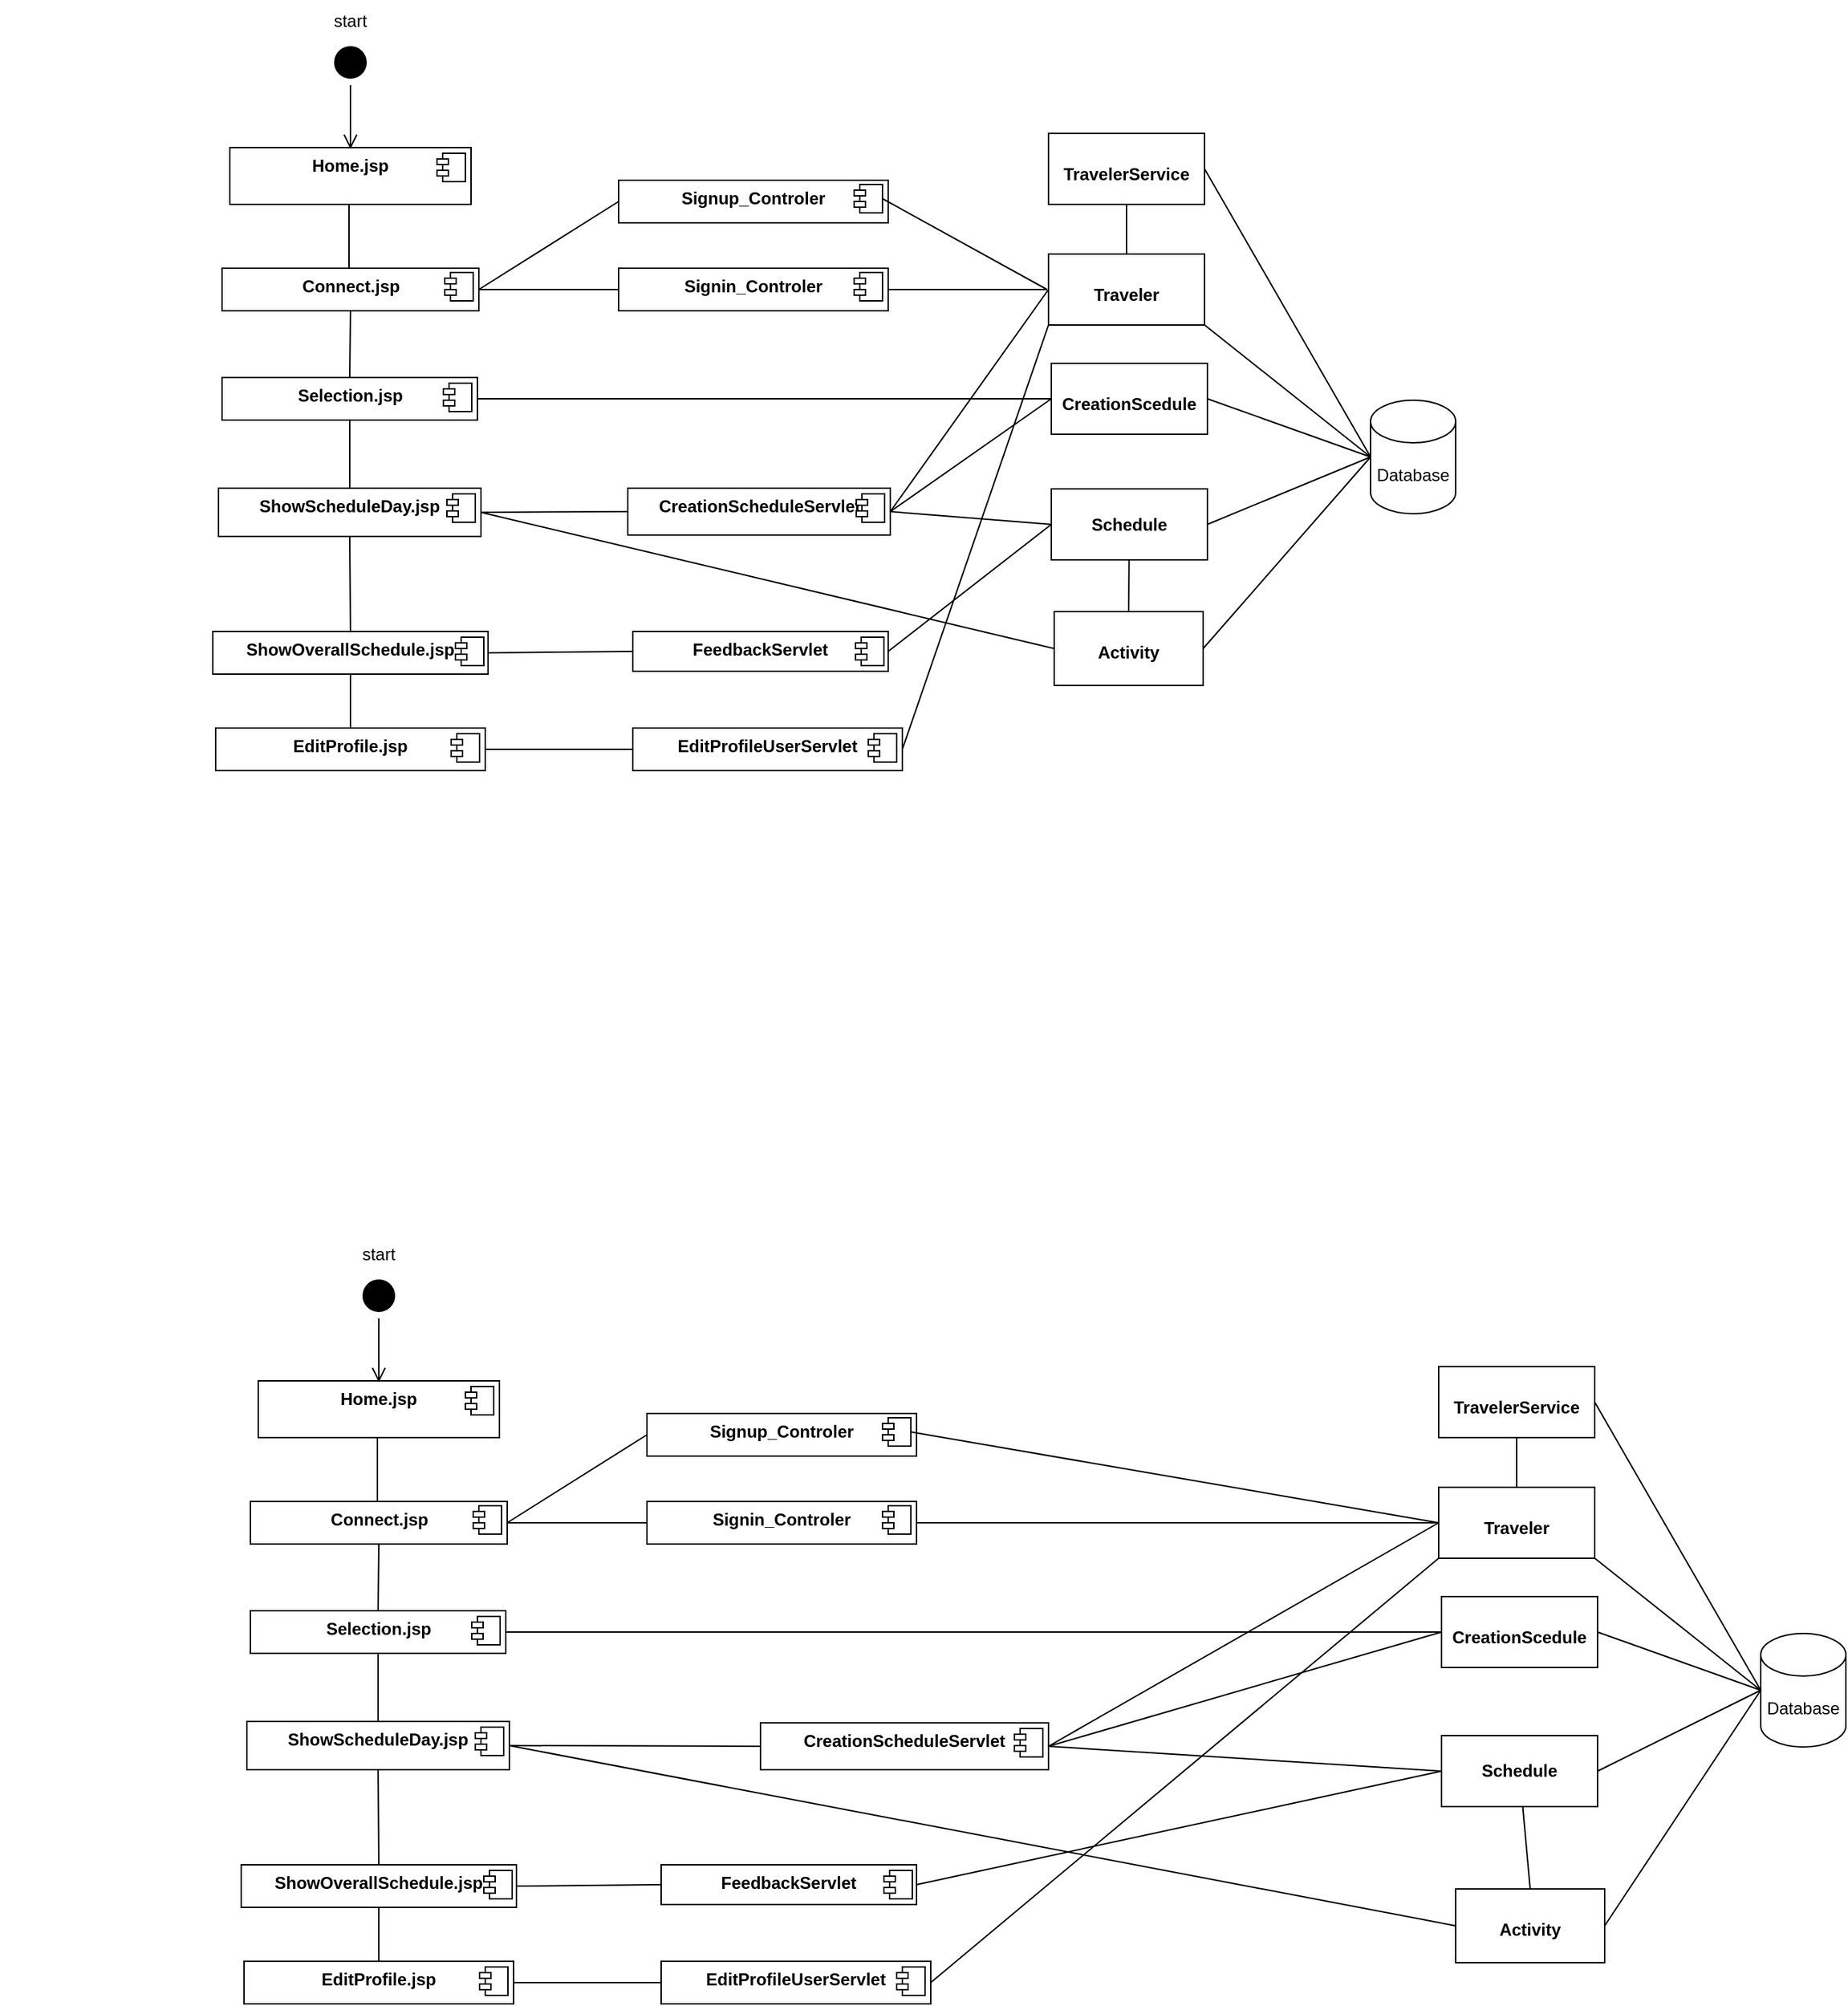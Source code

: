 <mxfile version="25.0.3">
  <diagram name="Page-1" id="5f0bae14-7c28-e335-631c-24af17079c00">
    <mxGraphModel dx="1603" dy="664" grid="1" gridSize="10" guides="1" tooltips="1" connect="1" arrows="1" fold="1" page="1" pageScale="1" pageWidth="1100" pageHeight="850" background="none" math="0" shadow="0">
      <root>
        <mxCell id="0" />
        <mxCell id="1" parent="0" />
        <mxCell id="rrHo5r-WzOikPcS9EhRm-3" value="&lt;p style=&quot;margin:0px;margin-top:6px;text-align:center;&quot;&gt;&lt;b&gt;Home.jsp&lt;/b&gt;&lt;/p&gt;" style="align=left;overflow=fill;html=1;dropTarget=0;whiteSpace=wrap;" parent="1" vertex="1">
          <mxGeometry x="436" y="141" width="170" height="40" as="geometry" />
        </mxCell>
        <mxCell id="rrHo5r-WzOikPcS9EhRm-4" value="" style="shape=component;jettyWidth=8;jettyHeight=4;" parent="rrHo5r-WzOikPcS9EhRm-3" vertex="1">
          <mxGeometry x="1" width="20" height="20" relative="1" as="geometry">
            <mxPoint x="-24" y="4" as="offset" />
          </mxGeometry>
        </mxCell>
        <mxCell id="rrHo5r-WzOikPcS9EhRm-7" value="&lt;p style=&quot;margin:0px;margin-top:6px;text-align:center;&quot;&gt;&lt;b&gt;CreationScheduleServlet&lt;/b&gt;&lt;/p&gt;" style="align=left;overflow=fill;html=1;dropTarget=0;whiteSpace=wrap;" parent="1" vertex="1">
          <mxGeometry x="716.5" y="381" width="185" height="33" as="geometry" />
        </mxCell>
        <mxCell id="rrHo5r-WzOikPcS9EhRm-8" value="" style="shape=component;jettyWidth=8;jettyHeight=4;" parent="rrHo5r-WzOikPcS9EhRm-7" vertex="1">
          <mxGeometry x="1" width="20" height="20" relative="1" as="geometry">
            <mxPoint x="-24" y="4" as="offset" />
          </mxGeometry>
        </mxCell>
        <mxCell id="rrHo5r-WzOikPcS9EhRm-12" value="&lt;p style=&quot;margin:0px;margin-top:6px;text-align:center;&quot;&gt;&lt;b style=&quot;background-color: initial;&quot;&gt;Selection.jsp&lt;/b&gt;&lt;/p&gt;" style="align=left;overflow=fill;html=1;dropTarget=0;whiteSpace=wrap;" parent="1" vertex="1">
          <mxGeometry x="430.5" y="303" width="180" height="30" as="geometry" />
        </mxCell>
        <mxCell id="rrHo5r-WzOikPcS9EhRm-13" value="" style="shape=component;jettyWidth=8;jettyHeight=4;" parent="rrHo5r-WzOikPcS9EhRm-12" vertex="1">
          <mxGeometry x="1" width="20" height="20" relative="1" as="geometry">
            <mxPoint x="-24" y="4" as="offset" />
          </mxGeometry>
        </mxCell>
        <mxCell id="rrHo5r-WzOikPcS9EhRm-16" value="&lt;p style=&quot;margin:0px;margin-top:6px;text-align:center;&quot;&gt;&lt;b&gt;ShowScheduleDay.jsp&lt;/b&gt;&lt;/p&gt;" style="align=left;overflow=fill;html=1;dropTarget=0;whiteSpace=wrap;" parent="1" vertex="1">
          <mxGeometry x="428" y="381" width="185" height="34" as="geometry" />
        </mxCell>
        <mxCell id="rrHo5r-WzOikPcS9EhRm-17" value="" style="shape=component;jettyWidth=8;jettyHeight=4;" parent="rrHo5r-WzOikPcS9EhRm-16" vertex="1">
          <mxGeometry x="1" width="20" height="20" relative="1" as="geometry">
            <mxPoint x="-24" y="4" as="offset" />
          </mxGeometry>
        </mxCell>
        <mxCell id="rrHo5r-WzOikPcS9EhRm-21" value="&lt;p style=&quot;margin:0px;margin-top:4px;text-align:center;&quot;&gt;&lt;br&gt;&lt;b&gt;Schedule&lt;/b&gt;&lt;/p&gt;" style="verticalAlign=top;align=left;overflow=fill;fontSize=12;fontFamily=Helvetica;html=1;whiteSpace=wrap;" parent="1" vertex="1">
          <mxGeometry x="1015" y="381.5" width="110" height="50" as="geometry" />
        </mxCell>
        <mxCell id="rrHo5r-WzOikPcS9EhRm-25" value="Database" style="shape=cylinder3;whiteSpace=wrap;html=1;boundedLbl=1;backgroundOutline=1;size=15;" parent="1" vertex="1">
          <mxGeometry x="1240" y="319" width="60" height="80" as="geometry" />
        </mxCell>
        <mxCell id="rrHo5r-WzOikPcS9EhRm-40" value="&lt;p style=&quot;margin:0px;margin-top:6px;text-align:center;&quot;&gt;&lt;b style=&quot;border-color: var(--border-color);&quot;&gt;Signin_Controler&lt;/b&gt;&lt;br&gt;&lt;/p&gt;" style="align=left;overflow=fill;html=1;dropTarget=0;whiteSpace=wrap;" parent="1" vertex="1">
          <mxGeometry x="710" y="226" width="190" height="30" as="geometry" />
        </mxCell>
        <mxCell id="rrHo5r-WzOikPcS9EhRm-41" value="" style="shape=component;jettyWidth=8;jettyHeight=4;" parent="rrHo5r-WzOikPcS9EhRm-40" vertex="1">
          <mxGeometry x="1" width="20" height="20" relative="1" as="geometry">
            <mxPoint x="-24" y="3" as="offset" />
          </mxGeometry>
        </mxCell>
        <mxCell id="rrHo5r-WzOikPcS9EhRm-54" value="" style="endArrow=none;html=1;rounded=0;entryX=0;entryY=0.5;entryDx=0;entryDy=0;exitX=1;exitY=0.5;exitDx=0;exitDy=0;" parent="1" source="rrHo5r-WzOikPcS9EhRm-51" target="rrHo5r-WzOikPcS9EhRm-21" edge="1">
          <mxGeometry width="50" height="50" relative="1" as="geometry">
            <mxPoint x="340" y="683" as="sourcePoint" />
            <mxPoint x="980" y="606" as="targetPoint" />
            <Array as="points" />
          </mxGeometry>
        </mxCell>
        <mxCell id="rrHo5r-WzOikPcS9EhRm-27" value="&lt;p style=&quot;margin: 4px 0px 0px;&quot;&gt;&lt;br&gt;&lt;/p&gt;&lt;p style=&quot;margin: 4px 0px 0px;&quot;&gt;&lt;b&gt;Traveler&lt;/b&gt;&lt;/p&gt;&lt;p style=&quot;margin: 4px 0px 0px;&quot;&gt;&lt;b&gt;&lt;br&gt;&lt;/b&gt;&lt;/p&gt;" style="verticalAlign=top;align=center;overflow=fill;fontSize=12;fontFamily=Helvetica;html=1;whiteSpace=wrap;" parent="1" vertex="1">
          <mxGeometry x="1013" y="216" width="110" height="50" as="geometry" />
        </mxCell>
        <mxCell id="rrHo5r-WzOikPcS9EhRm-67" value="&lt;p style=&quot;margin:0px;margin-top:6px;text-align:center;&quot;&gt;&lt;b&gt;Connect.jsp&lt;/b&gt;&lt;/p&gt;" style="align=left;overflow=fill;html=1;dropTarget=0;whiteSpace=wrap;" parent="1" vertex="1">
          <mxGeometry x="430.5" y="226" width="181" height="30" as="geometry" />
        </mxCell>
        <mxCell id="rrHo5r-WzOikPcS9EhRm-68" value="" style="shape=component;jettyWidth=8;jettyHeight=4;" parent="rrHo5r-WzOikPcS9EhRm-67" vertex="1">
          <mxGeometry x="1" width="20" height="20" relative="1" as="geometry">
            <mxPoint x="-24" y="3" as="offset" />
          </mxGeometry>
        </mxCell>
        <mxCell id="rrHo5r-WzOikPcS9EhRm-81" value="" style="ellipse;whiteSpace=wrap;html=1;align=center;aspect=fixed;fillColor=none;strokeColor=none;resizable=0;perimeter=centerPerimeter;rotatable=0;allowArrows=0;points=[];outlineConnect=1;" parent="1" vertex="1">
          <mxGeometry x="747" y="520" width="10" height="10" as="geometry" />
        </mxCell>
        <mxCell id="QPylJCogJ4yJsTdaJuYl-27" value="" style="ellipse;whiteSpace=wrap;html=1;align=center;aspect=fixed;fillColor=none;strokeColor=none;resizable=0;perimeter=centerPerimeter;rotatable=0;allowArrows=0;points=[];outlineConnect=1;" parent="1" vertex="1">
          <mxGeometry x="274" y="409" width="10" height="10" as="geometry" />
        </mxCell>
        <mxCell id="JJwhxfO3wkZIyO4d7TkD-3" value="" style="endArrow=none;html=1;rounded=0;entryX=1;entryY=1;entryDx=0;entryDy=0;exitX=0;exitY=0.5;exitDx=0;exitDy=0;exitPerimeter=0;" parent="1" source="rrHo5r-WzOikPcS9EhRm-25" target="rrHo5r-WzOikPcS9EhRm-27" edge="1">
          <mxGeometry width="50" height="50" relative="1" as="geometry">
            <mxPoint x="1240" y="450" as="sourcePoint" />
            <mxPoint x="850" y="442" as="targetPoint" />
          </mxGeometry>
        </mxCell>
        <mxCell id="JJwhxfO3wkZIyO4d7TkD-4" value="&lt;p style=&quot;margin:0px;margin-top:4px;text-align:center;&quot;&gt;&lt;b style=&quot;background-color: initial;&quot;&gt;&lt;br&gt;&lt;/b&gt;&lt;/p&gt;&lt;p style=&quot;margin:0px;margin-top:4px;text-align:center;&quot;&gt;&lt;b style=&quot;background-color: initial;&quot;&gt;Activity&lt;/b&gt;&lt;br&gt;&lt;/p&gt;" style="verticalAlign=top;align=left;overflow=fill;fontSize=12;fontFamily=Helvetica;html=1;whiteSpace=wrap;" parent="1" vertex="1">
          <mxGeometry x="1017" y="468" width="105" height="52" as="geometry" />
        </mxCell>
        <mxCell id="JJwhxfO3wkZIyO4d7TkD-5" value="" style="endArrow=none;html=1;rounded=0;entryX=1;entryY=0.5;entryDx=0;entryDy=0;exitX=0;exitY=0.5;exitDx=0;exitDy=0;exitPerimeter=0;" parent="1" source="rrHo5r-WzOikPcS9EhRm-25" target="JJwhxfO3wkZIyO4d7TkD-4" edge="1">
          <mxGeometry width="50" height="50" relative="1" as="geometry">
            <mxPoint x="1240" y="450" as="sourcePoint" />
            <mxPoint x="1170" y="622" as="targetPoint" />
          </mxGeometry>
        </mxCell>
        <mxCell id="rrHo5r-WzOikPcS9EhRm-33" value="&lt;p style=&quot;margin:0px;margin-top:6px;text-align:center;&quot;&gt;&lt;b&gt;ShowOverallSchedule.jsp&lt;/b&gt;&lt;/p&gt;" style="align=left;overflow=fill;html=1;dropTarget=0;whiteSpace=wrap;" parent="1" vertex="1">
          <mxGeometry x="424" y="482" width="194" height="30" as="geometry" />
        </mxCell>
        <mxCell id="rrHo5r-WzOikPcS9EhRm-34" value="" style="shape=component;jettyWidth=8;jettyHeight=4;" parent="rrHo5r-WzOikPcS9EhRm-33" vertex="1">
          <mxGeometry x="1" width="20" height="20" relative="1" as="geometry">
            <mxPoint x="-23" y="4" as="offset" />
          </mxGeometry>
        </mxCell>
        <mxCell id="JJwhxfO3wkZIyO4d7TkD-15" value="" style="endArrow=none;html=1;rounded=0;entryX=0.5;entryY=1;entryDx=0;entryDy=0;exitX=0.5;exitY=0;exitDx=0;exitDy=0;" parent="1" source="rrHo5r-WzOikPcS9EhRm-33" target="rrHo5r-WzOikPcS9EhRm-16" edge="1">
          <mxGeometry width="50" height="50" relative="1" as="geometry">
            <mxPoint x="522" y="470" as="sourcePoint" />
            <mxPoint x="530" y="482" as="targetPoint" />
          </mxGeometry>
        </mxCell>
        <mxCell id="JJwhxfO3wkZIyO4d7TkD-20" value="" style="ellipse;html=1;shape=startState;fillColor=#000000;strokeColor=#000000;" parent="1" vertex="1">
          <mxGeometry x="506" y="66" width="30" height="30" as="geometry" />
        </mxCell>
        <mxCell id="JJwhxfO3wkZIyO4d7TkD-21" value="" style="edgeStyle=orthogonalEdgeStyle;html=1;verticalAlign=bottom;endArrow=open;endSize=8;strokeColor=#000000;rounded=0;entryX=0.5;entryY=0;entryDx=0;entryDy=0;" parent="1" edge="1">
          <mxGeometry relative="1" as="geometry">
            <mxPoint x="521.0" y="142" as="targetPoint" />
            <mxPoint x="521.0" y="97" as="sourcePoint" />
          </mxGeometry>
        </mxCell>
        <mxCell id="JJwhxfO3wkZIyO4d7TkD-22" value="start" style="text;html=1;strokeColor=none;fillColor=none;align=center;verticalAlign=middle;whiteSpace=wrap;rounded=0;" parent="1" vertex="1">
          <mxGeometry x="491" y="37" width="60" height="30" as="geometry" />
        </mxCell>
        <mxCell id="JJwhxfO3wkZIyO4d7TkD-28" value="" style="endArrow=none;html=1;rounded=0;exitX=0;exitY=0.5;exitDx=0;exitDy=0;entryX=1;entryY=0.5;entryDx=0;entryDy=0;" parent="1" source="rrHo5r-WzOikPcS9EhRm-40" target="rrHo5r-WzOikPcS9EhRm-67" edge="1">
          <mxGeometry width="50" height="50" relative="1" as="geometry">
            <mxPoint x="983" y="538" as="sourcePoint" />
            <mxPoint x="640" y="321" as="targetPoint" />
            <Array as="points" />
          </mxGeometry>
        </mxCell>
        <mxCell id="JJwhxfO3wkZIyO4d7TkD-32" value="" style="endArrow=none;html=1;rounded=0;entryX=0;entryY=0.5;entryDx=0;entryDy=0;exitX=1;exitY=0.5;exitDx=0;exitDy=0;" parent="1" source="rrHo5r-WzOikPcS9EhRm-33" target="rrHo5r-WzOikPcS9EhRm-51" edge="1">
          <mxGeometry width="50" height="50" relative="1" as="geometry">
            <mxPoint x="625" y="567" as="sourcePoint" />
            <mxPoint x="965" y="567" as="targetPoint" />
            <Array as="points" />
          </mxGeometry>
        </mxCell>
        <mxCell id="rrHo5r-WzOikPcS9EhRm-51" value="&lt;p style=&quot;margin:0px;margin-top:6px;text-align:center;&quot;&gt;&lt;b&gt;FeedbackServlet&lt;/b&gt;&lt;/p&gt;" style="align=left;overflow=fill;html=1;dropTarget=0;whiteSpace=wrap;" parent="1" vertex="1">
          <mxGeometry x="720" y="482" width="180" height="28" as="geometry" />
        </mxCell>
        <mxCell id="rrHo5r-WzOikPcS9EhRm-52" value="" style="shape=component;jettyWidth=8;jettyHeight=4;" parent="rrHo5r-WzOikPcS9EhRm-51" vertex="1">
          <mxGeometry x="1" width="20" height="20" relative="1" as="geometry">
            <mxPoint x="-23" y="4" as="offset" />
          </mxGeometry>
        </mxCell>
        <mxCell id="JJwhxfO3wkZIyO4d7TkD-34" value="" style="endArrow=none;html=1;rounded=0;entryX=1;entryY=0.5;entryDx=0;entryDy=0;" parent="1" target="rrHo5r-WzOikPcS9EhRm-40" edge="1">
          <mxGeometry width="50" height="50" relative="1" as="geometry">
            <mxPoint x="1012" y="241" as="sourcePoint" />
            <mxPoint x="906" y="140" as="targetPoint" />
            <Array as="points" />
          </mxGeometry>
        </mxCell>
        <mxCell id="JJwhxfO3wkZIyO4d7TkD-36" value="" style="endArrow=none;html=1;rounded=0;exitX=0.5;exitY=0;exitDx=0;exitDy=0;entryX=0.5;entryY=1;entryDx=0;entryDy=0;" parent="1" edge="1">
          <mxGeometry width="50" height="50" relative="1" as="geometry">
            <mxPoint x="520" y="226" as="sourcePoint" />
            <mxPoint x="520" y="181" as="targetPoint" />
            <Array as="points" />
          </mxGeometry>
        </mxCell>
        <mxCell id="JJwhxfO3wkZIyO4d7TkD-37" value="" style="endArrow=none;html=1;rounded=0;exitX=0.5;exitY=0;exitDx=0;exitDy=0;entryX=0.5;entryY=1;entryDx=0;entryDy=0;" parent="1" source="rrHo5r-WzOikPcS9EhRm-12" target="rrHo5r-WzOikPcS9EhRm-67" edge="1">
          <mxGeometry width="50" height="50" relative="1" as="geometry">
            <mxPoint x="520.5" y="300" as="sourcePoint" />
            <mxPoint x="520.097" y="238" as="targetPoint" />
            <Array as="points" />
          </mxGeometry>
        </mxCell>
        <mxCell id="JJwhxfO3wkZIyO4d7TkD-38" value="" style="endArrow=none;html=1;rounded=0;exitX=0;exitY=0.5;exitDx=0;exitDy=0;entryX=1;entryY=0.5;entryDx=0;entryDy=0;" parent="1" source="rrHo5r-WzOikPcS9EhRm-21" target="rrHo5r-WzOikPcS9EhRm-7" edge="1">
          <mxGeometry width="50" height="50" relative="1" as="geometry">
            <mxPoint x="710" y="385.47" as="sourcePoint" />
            <mxPoint x="900" y="390" as="targetPoint" />
            <Array as="points" />
          </mxGeometry>
        </mxCell>
        <mxCell id="JJwhxfO3wkZIyO4d7TkD-41" value="&lt;p style=&quot;margin:0px;margin-top:6px;text-align:center;&quot;&gt;&lt;b&gt;EditProfile.jsp&lt;/b&gt;&lt;/p&gt;" style="align=left;overflow=fill;html=1;dropTarget=0;whiteSpace=wrap;" parent="1" vertex="1">
          <mxGeometry x="426" y="550" width="190" height="30" as="geometry" />
        </mxCell>
        <mxCell id="JJwhxfO3wkZIyO4d7TkD-42" value="" style="shape=component;jettyWidth=8;jettyHeight=4;" parent="JJwhxfO3wkZIyO4d7TkD-41" vertex="1">
          <mxGeometry x="1" width="20" height="20" relative="1" as="geometry">
            <mxPoint x="-24" y="4" as="offset" />
          </mxGeometry>
        </mxCell>
        <mxCell id="JJwhxfO3wkZIyO4d7TkD-43" value="&lt;p style=&quot;margin:0px;margin-top:6px;text-align:center;&quot;&gt;&lt;b&gt;EditProfileUserServlet&lt;/b&gt;&lt;/p&gt;" style="align=left;overflow=fill;html=1;dropTarget=0;whiteSpace=wrap;" parent="1" vertex="1">
          <mxGeometry x="720" y="550" width="190" height="30" as="geometry" />
        </mxCell>
        <mxCell id="JJwhxfO3wkZIyO4d7TkD-44" value="" style="shape=component;jettyWidth=8;jettyHeight=4;" parent="JJwhxfO3wkZIyO4d7TkD-43" vertex="1">
          <mxGeometry x="1" width="20" height="20" relative="1" as="geometry">
            <mxPoint x="-24" y="4" as="offset" />
          </mxGeometry>
        </mxCell>
        <mxCell id="JJwhxfO3wkZIyO4d7TkD-45" value="" style="endArrow=none;html=1;rounded=0;entryX=0;entryY=0.5;entryDx=0;entryDy=0;exitX=1;exitY=0.5;exitDx=0;exitDy=0;" parent="1" source="JJwhxfO3wkZIyO4d7TkD-41" target="JJwhxfO3wkZIyO4d7TkD-43" edge="1">
          <mxGeometry width="50" height="50" relative="1" as="geometry">
            <mxPoint x="634" y="644.47" as="sourcePoint" />
            <mxPoint x="704" y="644.47" as="targetPoint" />
            <Array as="points" />
          </mxGeometry>
        </mxCell>
        <mxCell id="JJwhxfO3wkZIyO4d7TkD-46" value="" style="endArrow=none;html=1;rounded=0;entryX=1;entryY=0.5;entryDx=0;entryDy=0;exitX=0;exitY=1;exitDx=0;exitDy=0;" parent="1" source="rrHo5r-WzOikPcS9EhRm-27" target="JJwhxfO3wkZIyO4d7TkD-43" edge="1">
          <mxGeometry width="50" height="50" relative="1" as="geometry">
            <mxPoint x="1008" y="317" as="sourcePoint" />
            <mxPoint x="910" y="317" as="targetPoint" />
            <Array as="points" />
          </mxGeometry>
        </mxCell>
        <mxCell id="CkrG8VeGBjx6NL60ix2R-1" value="&lt;p style=&quot;margin: 4px 0px 0px;&quot;&gt;&lt;b&gt;&lt;br&gt;&lt;/b&gt;&lt;/p&gt;&lt;p style=&quot;margin: 4px 0px 0px;&quot;&gt;&lt;b&gt;CreationScedule&lt;/b&gt;&lt;/p&gt;" style="verticalAlign=top;align=center;overflow=fill;fontSize=12;fontFamily=Helvetica;html=1;whiteSpace=wrap;" parent="1" vertex="1">
          <mxGeometry x="1015" y="293" width="110" height="50" as="geometry" />
        </mxCell>
        <mxCell id="CkrG8VeGBjx6NL60ix2R-2" value="" style="endArrow=none;html=1;rounded=0;entryX=1;entryY=0.5;entryDx=0;entryDy=0;exitX=0;exitY=0.5;exitDx=0;exitDy=0;exitPerimeter=0;" parent="1" source="rrHo5r-WzOikPcS9EhRm-25" target="CkrG8VeGBjx6NL60ix2R-1" edge="1">
          <mxGeometry width="50" height="50" relative="1" as="geometry">
            <mxPoint x="1240" y="450" as="sourcePoint" />
            <mxPoint x="1118" y="342" as="targetPoint" />
          </mxGeometry>
        </mxCell>
        <mxCell id="CkrG8VeGBjx6NL60ix2R-3" value="" style="endArrow=none;html=1;rounded=0;exitX=0;exitY=0.5;exitDx=0;exitDy=0;entryX=1;entryY=0.5;entryDx=0;entryDy=0;" parent="1" source="CkrG8VeGBjx6NL60ix2R-1" target="rrHo5r-WzOikPcS9EhRm-7" edge="1">
          <mxGeometry width="50" height="50" relative="1" as="geometry">
            <mxPoint x="1037" y="439" as="sourcePoint" />
            <mxPoint x="900" y="390" as="targetPoint" />
          </mxGeometry>
        </mxCell>
        <mxCell id="CkrG8VeGBjx6NL60ix2R-6" value="" style="endArrow=none;html=1;rounded=0;exitX=1;exitY=0.5;exitDx=0;exitDy=0;entryX=0;entryY=0.5;entryDx=0;entryDy=0;entryPerimeter=0;" parent="1" source="rrHo5r-WzOikPcS9EhRm-21" target="rrHo5r-WzOikPcS9EhRm-25" edge="1">
          <mxGeometry width="50" height="50" relative="1" as="geometry">
            <mxPoint x="970" y="530" as="sourcePoint" />
            <mxPoint x="1240" y="450" as="targetPoint" />
          </mxGeometry>
        </mxCell>
        <mxCell id="CkrG8VeGBjx6NL60ix2R-9" value="" style="endArrow=none;html=1;rounded=0;entryX=1;entryY=0.5;entryDx=0;entryDy=0;exitX=0;exitY=0.5;exitDx=0;exitDy=0;" parent="1" source="rrHo5r-WzOikPcS9EhRm-7" target="rrHo5r-WzOikPcS9EhRm-16" edge="1">
          <mxGeometry width="50" height="50" relative="1" as="geometry">
            <mxPoint x="760" y="584" as="sourcePoint" />
            <mxPoint x="810" y="534" as="targetPoint" />
          </mxGeometry>
        </mxCell>
        <mxCell id="CkrG8VeGBjx6NL60ix2R-11" value="&lt;p style=&quot;margin:0px;margin-top:6px;text-align:center;&quot;&gt;&lt;b&gt;Signup_Controler&lt;/b&gt;&lt;/p&gt;" style="align=left;overflow=fill;html=1;dropTarget=0;whiteSpace=wrap;" parent="1" vertex="1">
          <mxGeometry x="710" y="164" width="190" height="30" as="geometry" />
        </mxCell>
        <mxCell id="CkrG8VeGBjx6NL60ix2R-12" value="" style="shape=component;jettyWidth=8;jettyHeight=4;" parent="CkrG8VeGBjx6NL60ix2R-11" vertex="1">
          <mxGeometry x="1" width="20" height="20" relative="1" as="geometry">
            <mxPoint x="-24" y="3" as="offset" />
          </mxGeometry>
        </mxCell>
        <mxCell id="CkrG8VeGBjx6NL60ix2R-13" value="" style="endArrow=none;html=1;rounded=0;exitX=1;exitY=0.5;exitDx=0;exitDy=0;entryX=0;entryY=0.5;entryDx=0;entryDy=0;" parent="1" source="rrHo5r-WzOikPcS9EhRm-67" target="CkrG8VeGBjx6NL60ix2R-11" edge="1">
          <mxGeometry width="50" height="50" relative="1" as="geometry">
            <mxPoint x="720" y="234" as="sourcePoint" />
            <mxPoint x="770" y="184" as="targetPoint" />
          </mxGeometry>
        </mxCell>
        <mxCell id="CkrG8VeGBjx6NL60ix2R-14" value="" style="endArrow=none;html=1;rounded=0;entryX=1;entryY=0.5;entryDx=0;entryDy=0;exitX=0;exitY=0.5;exitDx=0;exitDy=0;" parent="1" target="CkrG8VeGBjx6NL60ix2R-12" edge="1">
          <mxGeometry width="50" height="50" relative="1" as="geometry">
            <mxPoint x="1012" y="241" as="sourcePoint" />
            <mxPoint x="770" y="184" as="targetPoint" />
          </mxGeometry>
        </mxCell>
        <mxCell id="rw2ksO2WfS2tUrKaQk8l-1" value="" style="endArrow=none;html=1;rounded=0;entryX=0.5;entryY=1;entryDx=0;entryDy=0;exitX=0.5;exitY=0;exitDx=0;exitDy=0;" parent="1" source="JJwhxfO3wkZIyO4d7TkD-41" target="rrHo5r-WzOikPcS9EhRm-33" edge="1">
          <mxGeometry width="50" height="50" relative="1" as="geometry">
            <mxPoint x="850" y="500" as="sourcePoint" />
            <mxPoint x="900" y="450" as="targetPoint" />
          </mxGeometry>
        </mxCell>
        <mxCell id="rw2ksO2WfS2tUrKaQk8l-5" value="" style="endArrow=none;html=1;rounded=0;exitX=0.5;exitY=0;exitDx=0;exitDy=0;entryX=0.5;entryY=1;entryDx=0;entryDy=0;" parent="1" source="rrHo5r-WzOikPcS9EhRm-16" target="rrHo5r-WzOikPcS9EhRm-12" edge="1">
          <mxGeometry width="50" height="50" relative="1" as="geometry">
            <mxPoint x="520.5" y="397" as="sourcePoint" />
            <mxPoint x="600" y="360" as="targetPoint" />
          </mxGeometry>
        </mxCell>
        <mxCell id="15mbWHy1GeMFyQVu4cun-1" value="&lt;p style=&quot;margin: 4px 0px 0px;&quot;&gt;&lt;br&gt;&lt;/p&gt;&lt;p style=&quot;margin: 4px 0px 0px;&quot;&gt;&lt;b&gt;TravelerService&lt;/b&gt;&lt;/p&gt;&lt;p style=&quot;margin: 4px 0px 0px;&quot;&gt;&lt;b&gt;&lt;br&gt;&lt;/b&gt;&lt;/p&gt;" style="verticalAlign=top;align=center;overflow=fill;fontSize=12;fontFamily=Helvetica;html=1;whiteSpace=wrap;" parent="1" vertex="1">
          <mxGeometry x="1013" y="131" width="110" height="50" as="geometry" />
        </mxCell>
        <mxCell id="15mbWHy1GeMFyQVu4cun-2" value="" style="endArrow=none;html=1;rounded=0;entryX=1;entryY=0.5;entryDx=0;entryDy=0;exitX=0;exitY=0.5;exitDx=0;exitDy=0;exitPerimeter=0;" parent="1" source="rrHo5r-WzOikPcS9EhRm-25" target="15mbWHy1GeMFyQVu4cun-1" edge="1">
          <mxGeometry width="50" height="50" relative="1" as="geometry">
            <mxPoint x="1240" y="450" as="sourcePoint" />
            <mxPoint x="1110" y="340" as="targetPoint" />
          </mxGeometry>
        </mxCell>
        <mxCell id="15mbWHy1GeMFyQVu4cun-3" value="" style="endArrow=none;html=1;rounded=0;entryX=0.5;entryY=0;entryDx=0;entryDy=0;" parent="1" source="rrHo5r-WzOikPcS9EhRm-21" target="JJwhxfO3wkZIyO4d7TkD-4" edge="1">
          <mxGeometry width="50" height="50" relative="1" as="geometry">
            <mxPoint x="860" y="490" as="sourcePoint" />
            <mxPoint x="910" y="440" as="targetPoint" />
          </mxGeometry>
        </mxCell>
        <mxCell id="15mbWHy1GeMFyQVu4cun-5" value="" style="endArrow=none;html=1;rounded=0;entryX=0.5;entryY=1;entryDx=0;entryDy=0;" parent="1" source="rrHo5r-WzOikPcS9EhRm-27" target="15mbWHy1GeMFyQVu4cun-1" edge="1">
          <mxGeometry width="50" height="50" relative="1" as="geometry">
            <mxPoint x="860" y="308" as="sourcePoint" />
            <mxPoint x="910" y="258" as="targetPoint" />
          </mxGeometry>
        </mxCell>
        <mxCell id="15mbWHy1GeMFyQVu4cun-7" value="" style="endArrow=none;html=1;rounded=0;exitX=1;exitY=0.5;exitDx=0;exitDy=0;entryX=0;entryY=0.5;entryDx=0;entryDy=0;" parent="1" source="rrHo5r-WzOikPcS9EhRm-12" target="CkrG8VeGBjx6NL60ix2R-1" edge="1">
          <mxGeometry width="50" height="50" relative="1" as="geometry">
            <mxPoint x="740" y="290" as="sourcePoint" />
            <mxPoint x="790" y="240" as="targetPoint" />
          </mxGeometry>
        </mxCell>
        <mxCell id="15mbWHy1GeMFyQVu4cun-9" value="" style="endArrow=none;html=1;rounded=0;entryX=0;entryY=0.5;entryDx=0;entryDy=0;exitX=1;exitY=0.5;exitDx=0;exitDy=0;" parent="1" source="rrHo5r-WzOikPcS9EhRm-7" target="rrHo5r-WzOikPcS9EhRm-27" edge="1">
          <mxGeometry width="50" height="50" relative="1" as="geometry">
            <mxPoint x="900" y="390" as="sourcePoint" />
            <mxPoint x="790" y="340" as="targetPoint" />
          </mxGeometry>
        </mxCell>
        <mxCell id="15mbWHy1GeMFyQVu4cun-10" value="" style="endArrow=none;html=1;rounded=0;exitX=1;exitY=0.5;exitDx=0;exitDy=0;entryX=0;entryY=0.5;entryDx=0;entryDy=0;" parent="1" source="rrHo5r-WzOikPcS9EhRm-16" target="JJwhxfO3wkZIyO4d7TkD-4" edge="1">
          <mxGeometry width="50" height="50" relative="1" as="geometry">
            <mxPoint x="710" y="530" as="sourcePoint" />
            <mxPoint x="760" y="480" as="targetPoint" />
          </mxGeometry>
        </mxCell>
        <mxCell id="q96QkFjR12bRrCqBJ0Gx-59" value="&lt;p style=&quot;margin:0px;margin-top:6px;text-align:center;&quot;&gt;&lt;b&gt;Home.jsp&lt;/b&gt;&lt;/p&gt;" style="align=left;overflow=fill;html=1;dropTarget=0;whiteSpace=wrap;" vertex="1" parent="1">
          <mxGeometry x="456" y="1010" width="170" height="40" as="geometry" />
        </mxCell>
        <mxCell id="q96QkFjR12bRrCqBJ0Gx-60" value="" style="shape=component;jettyWidth=8;jettyHeight=4;" vertex="1" parent="q96QkFjR12bRrCqBJ0Gx-59">
          <mxGeometry x="1" width="20" height="20" relative="1" as="geometry">
            <mxPoint x="-24" y="4" as="offset" />
          </mxGeometry>
        </mxCell>
        <mxCell id="q96QkFjR12bRrCqBJ0Gx-61" value="&lt;p style=&quot;margin:0px;margin-top:6px;text-align:center;&quot;&gt;&lt;b&gt;CreationScheduleServlet&lt;/b&gt;&lt;/p&gt;" style="align=left;overflow=fill;html=1;dropTarget=0;whiteSpace=wrap;" vertex="1" parent="1">
          <mxGeometry x="810" y="1251" width="203" height="33" as="geometry" />
        </mxCell>
        <mxCell id="q96QkFjR12bRrCqBJ0Gx-62" value="" style="shape=component;jettyWidth=8;jettyHeight=4;" vertex="1" parent="q96QkFjR12bRrCqBJ0Gx-61">
          <mxGeometry x="1" width="20" height="20" relative="1" as="geometry">
            <mxPoint x="-24" y="4" as="offset" />
          </mxGeometry>
        </mxCell>
        <mxCell id="q96QkFjR12bRrCqBJ0Gx-63" value="&lt;p style=&quot;margin:0px;margin-top:6px;text-align:center;&quot;&gt;&lt;b style=&quot;background-color: initial;&quot;&gt;Selection.jsp&lt;/b&gt;&lt;/p&gt;" style="align=left;overflow=fill;html=1;dropTarget=0;whiteSpace=wrap;" vertex="1" parent="1">
          <mxGeometry x="450.5" y="1172" width="180" height="30" as="geometry" />
        </mxCell>
        <mxCell id="q96QkFjR12bRrCqBJ0Gx-64" value="" style="shape=component;jettyWidth=8;jettyHeight=4;" vertex="1" parent="q96QkFjR12bRrCqBJ0Gx-63">
          <mxGeometry x="1" width="20" height="20" relative="1" as="geometry">
            <mxPoint x="-24" y="4" as="offset" />
          </mxGeometry>
        </mxCell>
        <mxCell id="q96QkFjR12bRrCqBJ0Gx-65" value="&lt;p style=&quot;margin:0px;margin-top:6px;text-align:center;&quot;&gt;&lt;b&gt;ShowScheduleDay.jsp&lt;/b&gt;&lt;/p&gt;" style="align=left;overflow=fill;html=1;dropTarget=0;whiteSpace=wrap;" vertex="1" parent="1">
          <mxGeometry x="448" y="1250" width="185" height="34" as="geometry" />
        </mxCell>
        <mxCell id="q96QkFjR12bRrCqBJ0Gx-66" value="" style="shape=component;jettyWidth=8;jettyHeight=4;" vertex="1" parent="q96QkFjR12bRrCqBJ0Gx-65">
          <mxGeometry x="1" width="20" height="20" relative="1" as="geometry">
            <mxPoint x="-24" y="4" as="offset" />
          </mxGeometry>
        </mxCell>
        <mxCell id="q96QkFjR12bRrCqBJ0Gx-67" value="&lt;p style=&quot;margin:0px;margin-top:4px;text-align:center;&quot;&gt;&lt;br&gt;&lt;b&gt;Schedule&lt;/b&gt;&lt;/p&gt;" style="verticalAlign=top;align=left;overflow=fill;fontSize=12;fontFamily=Helvetica;html=1;whiteSpace=wrap;" vertex="1" parent="1">
          <mxGeometry x="1290" y="1260" width="110" height="50" as="geometry" />
        </mxCell>
        <mxCell id="q96QkFjR12bRrCqBJ0Gx-68" value="Database" style="shape=cylinder3;whiteSpace=wrap;html=1;boundedLbl=1;backgroundOutline=1;size=15;" vertex="1" parent="1">
          <mxGeometry x="1515" y="1188" width="60" height="80" as="geometry" />
        </mxCell>
        <mxCell id="q96QkFjR12bRrCqBJ0Gx-69" value="&lt;p style=&quot;margin:0px;margin-top:6px;text-align:center;&quot;&gt;&lt;b style=&quot;border-color: var(--border-color);&quot;&gt;Signin_Controler&lt;/b&gt;&lt;br&gt;&lt;/p&gt;" style="align=left;overflow=fill;html=1;dropTarget=0;whiteSpace=wrap;" vertex="1" parent="1">
          <mxGeometry x="730" y="1095" width="190" height="30" as="geometry" />
        </mxCell>
        <mxCell id="q96QkFjR12bRrCqBJ0Gx-70" value="" style="shape=component;jettyWidth=8;jettyHeight=4;" vertex="1" parent="q96QkFjR12bRrCqBJ0Gx-69">
          <mxGeometry x="1" width="20" height="20" relative="1" as="geometry">
            <mxPoint x="-24" y="3" as="offset" />
          </mxGeometry>
        </mxCell>
        <mxCell id="q96QkFjR12bRrCqBJ0Gx-71" value="" style="endArrow=none;html=1;rounded=0;entryX=0;entryY=0.5;entryDx=0;entryDy=0;exitX=1;exitY=0.5;exitDx=0;exitDy=0;" edge="1" parent="1" source="q96QkFjR12bRrCqBJ0Gx-87" target="q96QkFjR12bRrCqBJ0Gx-67">
          <mxGeometry width="50" height="50" relative="1" as="geometry">
            <mxPoint x="360" y="1552" as="sourcePoint" />
            <mxPoint x="1000" y="1475" as="targetPoint" />
            <Array as="points" />
          </mxGeometry>
        </mxCell>
        <mxCell id="q96QkFjR12bRrCqBJ0Gx-72" value="&lt;p style=&quot;margin: 4px 0px 0px;&quot;&gt;&lt;br&gt;&lt;/p&gt;&lt;p style=&quot;margin: 4px 0px 0px;&quot;&gt;&lt;b&gt;Traveler&lt;/b&gt;&lt;/p&gt;&lt;p style=&quot;margin: 4px 0px 0px;&quot;&gt;&lt;b&gt;&lt;br&gt;&lt;/b&gt;&lt;/p&gt;" style="verticalAlign=top;align=center;overflow=fill;fontSize=12;fontFamily=Helvetica;html=1;whiteSpace=wrap;" vertex="1" parent="1">
          <mxGeometry x="1288" y="1085" width="110" height="50" as="geometry" />
        </mxCell>
        <mxCell id="q96QkFjR12bRrCqBJ0Gx-73" value="&lt;p style=&quot;margin:0px;margin-top:6px;text-align:center;&quot;&gt;&lt;b&gt;Connect.jsp&lt;/b&gt;&lt;/p&gt;" style="align=left;overflow=fill;html=1;dropTarget=0;whiteSpace=wrap;" vertex="1" parent="1">
          <mxGeometry x="450.5" y="1095" width="181" height="30" as="geometry" />
        </mxCell>
        <mxCell id="q96QkFjR12bRrCqBJ0Gx-74" value="" style="shape=component;jettyWidth=8;jettyHeight=4;" vertex="1" parent="q96QkFjR12bRrCqBJ0Gx-73">
          <mxGeometry x="1" width="20" height="20" relative="1" as="geometry">
            <mxPoint x="-24" y="3" as="offset" />
          </mxGeometry>
        </mxCell>
        <mxCell id="q96QkFjR12bRrCqBJ0Gx-75" value="" style="ellipse;whiteSpace=wrap;html=1;align=center;aspect=fixed;fillColor=none;strokeColor=none;resizable=0;perimeter=centerPerimeter;rotatable=0;allowArrows=0;points=[];outlineConnect=1;" vertex="1" parent="1">
          <mxGeometry x="767" y="1389" width="10" height="10" as="geometry" />
        </mxCell>
        <mxCell id="q96QkFjR12bRrCqBJ0Gx-76" value="" style="endArrow=none;html=1;rounded=0;entryX=1;entryY=1;entryDx=0;entryDy=0;exitX=0;exitY=0.5;exitDx=0;exitDy=0;exitPerimeter=0;" edge="1" parent="1" source="q96QkFjR12bRrCqBJ0Gx-68" target="q96QkFjR12bRrCqBJ0Gx-72">
          <mxGeometry width="50" height="50" relative="1" as="geometry">
            <mxPoint x="1515" y="1319" as="sourcePoint" />
            <mxPoint x="1125" y="1311" as="targetPoint" />
          </mxGeometry>
        </mxCell>
        <mxCell id="q96QkFjR12bRrCqBJ0Gx-77" value="&lt;p style=&quot;margin:0px;margin-top:4px;text-align:center;&quot;&gt;&lt;b style=&quot;background-color: initial;&quot;&gt;&lt;br&gt;&lt;/b&gt;&lt;/p&gt;&lt;p style=&quot;margin:0px;margin-top:4px;text-align:center;&quot;&gt;&lt;b style=&quot;background-color: initial;&quot;&gt;Activity&lt;/b&gt;&lt;br&gt;&lt;/p&gt;" style="verticalAlign=top;align=left;overflow=fill;fontSize=12;fontFamily=Helvetica;html=1;whiteSpace=wrap;" vertex="1" parent="1">
          <mxGeometry x="1300" y="1368" width="105" height="52" as="geometry" />
        </mxCell>
        <mxCell id="q96QkFjR12bRrCqBJ0Gx-78" value="" style="endArrow=none;html=1;rounded=0;entryX=1;entryY=0.5;entryDx=0;entryDy=0;exitX=0;exitY=0.5;exitDx=0;exitDy=0;exitPerimeter=0;" edge="1" parent="1" source="q96QkFjR12bRrCqBJ0Gx-68" target="q96QkFjR12bRrCqBJ0Gx-77">
          <mxGeometry width="50" height="50" relative="1" as="geometry">
            <mxPoint x="1515" y="1319" as="sourcePoint" />
            <mxPoint x="1445" y="1491" as="targetPoint" />
          </mxGeometry>
        </mxCell>
        <mxCell id="q96QkFjR12bRrCqBJ0Gx-79" value="&lt;p style=&quot;margin:0px;margin-top:6px;text-align:center;&quot;&gt;&lt;b&gt;ShowOverallSchedule.jsp&lt;/b&gt;&lt;/p&gt;" style="align=left;overflow=fill;html=1;dropTarget=0;whiteSpace=wrap;" vertex="1" parent="1">
          <mxGeometry x="444" y="1351" width="194" height="30" as="geometry" />
        </mxCell>
        <mxCell id="q96QkFjR12bRrCqBJ0Gx-80" value="" style="shape=component;jettyWidth=8;jettyHeight=4;" vertex="1" parent="q96QkFjR12bRrCqBJ0Gx-79">
          <mxGeometry x="1" width="20" height="20" relative="1" as="geometry">
            <mxPoint x="-23" y="4" as="offset" />
          </mxGeometry>
        </mxCell>
        <mxCell id="q96QkFjR12bRrCqBJ0Gx-81" value="" style="endArrow=none;html=1;rounded=0;entryX=0.5;entryY=1;entryDx=0;entryDy=0;exitX=0.5;exitY=0;exitDx=0;exitDy=0;" edge="1" parent="1" source="q96QkFjR12bRrCqBJ0Gx-79" target="q96QkFjR12bRrCqBJ0Gx-65">
          <mxGeometry width="50" height="50" relative="1" as="geometry">
            <mxPoint x="542" y="1339" as="sourcePoint" />
            <mxPoint x="550" y="1351" as="targetPoint" />
          </mxGeometry>
        </mxCell>
        <mxCell id="q96QkFjR12bRrCqBJ0Gx-82" value="" style="ellipse;html=1;shape=startState;fillColor=#000000;strokeColor=#000000;" vertex="1" parent="1">
          <mxGeometry x="526" y="935" width="30" height="30" as="geometry" />
        </mxCell>
        <mxCell id="q96QkFjR12bRrCqBJ0Gx-83" value="" style="edgeStyle=orthogonalEdgeStyle;html=1;verticalAlign=bottom;endArrow=open;endSize=8;strokeColor=#000000;rounded=0;entryX=0.5;entryY=0;entryDx=0;entryDy=0;" edge="1" parent="1">
          <mxGeometry relative="1" as="geometry">
            <mxPoint x="541.0" y="1011" as="targetPoint" />
            <mxPoint x="541.0" y="966" as="sourcePoint" />
          </mxGeometry>
        </mxCell>
        <mxCell id="q96QkFjR12bRrCqBJ0Gx-84" value="start" style="text;html=1;strokeColor=none;fillColor=none;align=center;verticalAlign=middle;whiteSpace=wrap;rounded=0;" vertex="1" parent="1">
          <mxGeometry x="511" y="906" width="60" height="30" as="geometry" />
        </mxCell>
        <mxCell id="q96QkFjR12bRrCqBJ0Gx-85" value="" style="endArrow=none;html=1;rounded=0;exitX=0;exitY=0.5;exitDx=0;exitDy=0;entryX=1;entryY=0.5;entryDx=0;entryDy=0;" edge="1" parent="1" source="q96QkFjR12bRrCqBJ0Gx-69" target="q96QkFjR12bRrCqBJ0Gx-73">
          <mxGeometry width="50" height="50" relative="1" as="geometry">
            <mxPoint x="1003" y="1407" as="sourcePoint" />
            <mxPoint x="660" y="1190" as="targetPoint" />
            <Array as="points" />
          </mxGeometry>
        </mxCell>
        <mxCell id="q96QkFjR12bRrCqBJ0Gx-86" value="" style="endArrow=none;html=1;rounded=0;entryX=0;entryY=0.5;entryDx=0;entryDy=0;exitX=1;exitY=0.5;exitDx=0;exitDy=0;" edge="1" parent="1" source="q96QkFjR12bRrCqBJ0Gx-79" target="q96QkFjR12bRrCqBJ0Gx-87">
          <mxGeometry width="50" height="50" relative="1" as="geometry">
            <mxPoint x="645" y="1436" as="sourcePoint" />
            <mxPoint x="985" y="1436" as="targetPoint" />
            <Array as="points" />
          </mxGeometry>
        </mxCell>
        <mxCell id="q96QkFjR12bRrCqBJ0Gx-87" value="&lt;p style=&quot;margin:0px;margin-top:6px;text-align:center;&quot;&gt;&lt;b&gt;FeedbackServlet&lt;/b&gt;&lt;/p&gt;" style="align=left;overflow=fill;html=1;dropTarget=0;whiteSpace=wrap;" vertex="1" parent="1">
          <mxGeometry x="740" y="1351" width="180" height="28" as="geometry" />
        </mxCell>
        <mxCell id="q96QkFjR12bRrCqBJ0Gx-88" value="" style="shape=component;jettyWidth=8;jettyHeight=4;" vertex="1" parent="q96QkFjR12bRrCqBJ0Gx-87">
          <mxGeometry x="1" width="20" height="20" relative="1" as="geometry">
            <mxPoint x="-23" y="4" as="offset" />
          </mxGeometry>
        </mxCell>
        <mxCell id="q96QkFjR12bRrCqBJ0Gx-89" value="" style="endArrow=none;html=1;rounded=0;entryX=1;entryY=0.5;entryDx=0;entryDy=0;exitX=0;exitY=0.5;exitDx=0;exitDy=0;" edge="1" parent="1" target="q96QkFjR12bRrCqBJ0Gx-69" source="q96QkFjR12bRrCqBJ0Gx-72">
          <mxGeometry width="50" height="50" relative="1" as="geometry">
            <mxPoint x="1210" y="1110" as="sourcePoint" />
            <mxPoint x="926" y="1009" as="targetPoint" />
            <Array as="points" />
          </mxGeometry>
        </mxCell>
        <mxCell id="q96QkFjR12bRrCqBJ0Gx-90" value="" style="endArrow=none;html=1;rounded=0;exitX=0.5;exitY=0;exitDx=0;exitDy=0;entryX=0.5;entryY=1;entryDx=0;entryDy=0;" edge="1" parent="1">
          <mxGeometry width="50" height="50" relative="1" as="geometry">
            <mxPoint x="540" y="1095" as="sourcePoint" />
            <mxPoint x="540" y="1050" as="targetPoint" />
            <Array as="points" />
          </mxGeometry>
        </mxCell>
        <mxCell id="q96QkFjR12bRrCqBJ0Gx-91" value="" style="endArrow=none;html=1;rounded=0;exitX=0.5;exitY=0;exitDx=0;exitDy=0;entryX=0.5;entryY=1;entryDx=0;entryDy=0;" edge="1" parent="1" source="q96QkFjR12bRrCqBJ0Gx-63" target="q96QkFjR12bRrCqBJ0Gx-73">
          <mxGeometry width="50" height="50" relative="1" as="geometry">
            <mxPoint x="540.5" y="1169" as="sourcePoint" />
            <mxPoint x="540.097" y="1107" as="targetPoint" />
            <Array as="points" />
          </mxGeometry>
        </mxCell>
        <mxCell id="q96QkFjR12bRrCqBJ0Gx-92" value="" style="endArrow=none;html=1;rounded=0;exitX=0;exitY=0.5;exitDx=0;exitDy=0;entryX=1;entryY=0.5;entryDx=0;entryDy=0;" edge="1" parent="1" source="q96QkFjR12bRrCqBJ0Gx-67" target="q96QkFjR12bRrCqBJ0Gx-61">
          <mxGeometry width="50" height="50" relative="1" as="geometry">
            <mxPoint x="730" y="1254.47" as="sourcePoint" />
            <mxPoint x="920" y="1259" as="targetPoint" />
            <Array as="points" />
          </mxGeometry>
        </mxCell>
        <mxCell id="q96QkFjR12bRrCqBJ0Gx-93" value="&lt;p style=&quot;margin:0px;margin-top:6px;text-align:center;&quot;&gt;&lt;b&gt;EditProfile.jsp&lt;/b&gt;&lt;/p&gt;" style="align=left;overflow=fill;html=1;dropTarget=0;whiteSpace=wrap;" vertex="1" parent="1">
          <mxGeometry x="446" y="1419" width="190" height="30" as="geometry" />
        </mxCell>
        <mxCell id="q96QkFjR12bRrCqBJ0Gx-94" value="" style="shape=component;jettyWidth=8;jettyHeight=4;" vertex="1" parent="q96QkFjR12bRrCqBJ0Gx-93">
          <mxGeometry x="1" width="20" height="20" relative="1" as="geometry">
            <mxPoint x="-24" y="4" as="offset" />
          </mxGeometry>
        </mxCell>
        <mxCell id="q96QkFjR12bRrCqBJ0Gx-95" value="&lt;p style=&quot;margin:0px;margin-top:6px;text-align:center;&quot;&gt;&lt;b&gt;EditProfileUserServlet&lt;/b&gt;&lt;/p&gt;" style="align=left;overflow=fill;html=1;dropTarget=0;whiteSpace=wrap;" vertex="1" parent="1">
          <mxGeometry x="740" y="1419" width="190" height="30" as="geometry" />
        </mxCell>
        <mxCell id="q96QkFjR12bRrCqBJ0Gx-96" value="" style="shape=component;jettyWidth=8;jettyHeight=4;" vertex="1" parent="q96QkFjR12bRrCqBJ0Gx-95">
          <mxGeometry x="1" width="20" height="20" relative="1" as="geometry">
            <mxPoint x="-24" y="4" as="offset" />
          </mxGeometry>
        </mxCell>
        <mxCell id="q96QkFjR12bRrCqBJ0Gx-97" value="" style="endArrow=none;html=1;rounded=0;entryX=0;entryY=0.5;entryDx=0;entryDy=0;exitX=1;exitY=0.5;exitDx=0;exitDy=0;" edge="1" parent="1" source="q96QkFjR12bRrCqBJ0Gx-93" target="q96QkFjR12bRrCqBJ0Gx-95">
          <mxGeometry width="50" height="50" relative="1" as="geometry">
            <mxPoint x="654" y="1513.47" as="sourcePoint" />
            <mxPoint x="724" y="1513.47" as="targetPoint" />
            <Array as="points" />
          </mxGeometry>
        </mxCell>
        <mxCell id="q96QkFjR12bRrCqBJ0Gx-98" value="" style="endArrow=none;html=1;rounded=0;entryX=1;entryY=0.5;entryDx=0;entryDy=0;exitX=0;exitY=1;exitDx=0;exitDy=0;" edge="1" parent="1" source="q96QkFjR12bRrCqBJ0Gx-72" target="q96QkFjR12bRrCqBJ0Gx-95">
          <mxGeometry width="50" height="50" relative="1" as="geometry">
            <mxPoint x="1028" y="1186" as="sourcePoint" />
            <mxPoint x="930" y="1186" as="targetPoint" />
            <Array as="points" />
          </mxGeometry>
        </mxCell>
        <mxCell id="q96QkFjR12bRrCqBJ0Gx-99" value="&lt;p style=&quot;margin: 4px 0px 0px;&quot;&gt;&lt;b&gt;&lt;br&gt;&lt;/b&gt;&lt;/p&gt;&lt;p style=&quot;margin: 4px 0px 0px;&quot;&gt;&lt;b&gt;CreationScedule&lt;/b&gt;&lt;/p&gt;" style="verticalAlign=top;align=center;overflow=fill;fontSize=12;fontFamily=Helvetica;html=1;whiteSpace=wrap;" vertex="1" parent="1">
          <mxGeometry x="1290" y="1162" width="110" height="50" as="geometry" />
        </mxCell>
        <mxCell id="q96QkFjR12bRrCqBJ0Gx-100" value="" style="endArrow=none;html=1;rounded=0;entryX=1;entryY=0.5;entryDx=0;entryDy=0;exitX=0;exitY=0.5;exitDx=0;exitDy=0;exitPerimeter=0;" edge="1" parent="1" source="q96QkFjR12bRrCqBJ0Gx-68" target="q96QkFjR12bRrCqBJ0Gx-99">
          <mxGeometry width="50" height="50" relative="1" as="geometry">
            <mxPoint x="1515" y="1319" as="sourcePoint" />
            <mxPoint x="1393" y="1211" as="targetPoint" />
          </mxGeometry>
        </mxCell>
        <mxCell id="q96QkFjR12bRrCqBJ0Gx-101" value="" style="endArrow=none;html=1;rounded=0;exitX=0;exitY=0.5;exitDx=0;exitDy=0;entryX=1;entryY=0.5;entryDx=0;entryDy=0;" edge="1" parent="1" source="q96QkFjR12bRrCqBJ0Gx-99" target="q96QkFjR12bRrCqBJ0Gx-61">
          <mxGeometry width="50" height="50" relative="1" as="geometry">
            <mxPoint x="1057" y="1308" as="sourcePoint" />
            <mxPoint x="920" y="1259" as="targetPoint" />
          </mxGeometry>
        </mxCell>
        <mxCell id="q96QkFjR12bRrCqBJ0Gx-102" value="" style="endArrow=none;html=1;rounded=0;exitX=1;exitY=0.5;exitDx=0;exitDy=0;entryX=0;entryY=0.5;entryDx=0;entryDy=0;entryPerimeter=0;" edge="1" parent="1" source="q96QkFjR12bRrCqBJ0Gx-67" target="q96QkFjR12bRrCqBJ0Gx-68">
          <mxGeometry width="50" height="50" relative="1" as="geometry">
            <mxPoint x="1245" y="1399" as="sourcePoint" />
            <mxPoint x="1515" y="1319" as="targetPoint" />
          </mxGeometry>
        </mxCell>
        <mxCell id="q96QkFjR12bRrCqBJ0Gx-103" value="" style="endArrow=none;html=1;rounded=0;entryX=1;entryY=0.5;entryDx=0;entryDy=0;exitX=0;exitY=0.5;exitDx=0;exitDy=0;" edge="1" parent="1" source="q96QkFjR12bRrCqBJ0Gx-61" target="q96QkFjR12bRrCqBJ0Gx-65">
          <mxGeometry width="50" height="50" relative="1" as="geometry">
            <mxPoint x="780" y="1453" as="sourcePoint" />
            <mxPoint x="830" y="1403" as="targetPoint" />
          </mxGeometry>
        </mxCell>
        <mxCell id="q96QkFjR12bRrCqBJ0Gx-104" value="&lt;p style=&quot;margin:0px;margin-top:6px;text-align:center;&quot;&gt;&lt;b&gt;Signup_Controler&lt;/b&gt;&lt;/p&gt;" style="align=left;overflow=fill;html=1;dropTarget=0;whiteSpace=wrap;" vertex="1" parent="1">
          <mxGeometry x="730" y="1033" width="190" height="30" as="geometry" />
        </mxCell>
        <mxCell id="q96QkFjR12bRrCqBJ0Gx-105" value="" style="shape=component;jettyWidth=8;jettyHeight=4;" vertex="1" parent="q96QkFjR12bRrCqBJ0Gx-104">
          <mxGeometry x="1" width="20" height="20" relative="1" as="geometry">
            <mxPoint x="-24" y="3" as="offset" />
          </mxGeometry>
        </mxCell>
        <mxCell id="q96QkFjR12bRrCqBJ0Gx-106" value="" style="endArrow=none;html=1;rounded=0;exitX=1;exitY=0.5;exitDx=0;exitDy=0;entryX=0;entryY=0.5;entryDx=0;entryDy=0;" edge="1" parent="1" source="q96QkFjR12bRrCqBJ0Gx-73" target="q96QkFjR12bRrCqBJ0Gx-104">
          <mxGeometry width="50" height="50" relative="1" as="geometry">
            <mxPoint x="740" y="1103" as="sourcePoint" />
            <mxPoint x="790" y="1053" as="targetPoint" />
          </mxGeometry>
        </mxCell>
        <mxCell id="q96QkFjR12bRrCqBJ0Gx-107" value="" style="endArrow=none;html=1;rounded=0;entryX=1;entryY=0.5;entryDx=0;entryDy=0;exitX=0;exitY=0.5;exitDx=0;exitDy=0;" edge="1" parent="1" target="q96QkFjR12bRrCqBJ0Gx-105" source="q96QkFjR12bRrCqBJ0Gx-72">
          <mxGeometry width="50" height="50" relative="1" as="geometry">
            <mxPoint x="1032" y="1110" as="sourcePoint" />
            <mxPoint x="790" y="1053" as="targetPoint" />
          </mxGeometry>
        </mxCell>
        <mxCell id="q96QkFjR12bRrCqBJ0Gx-108" value="" style="endArrow=none;html=1;rounded=0;entryX=0.5;entryY=1;entryDx=0;entryDy=0;exitX=0.5;exitY=0;exitDx=0;exitDy=0;" edge="1" parent="1" source="q96QkFjR12bRrCqBJ0Gx-93" target="q96QkFjR12bRrCqBJ0Gx-79">
          <mxGeometry width="50" height="50" relative="1" as="geometry">
            <mxPoint x="870" y="1369" as="sourcePoint" />
            <mxPoint x="920" y="1319" as="targetPoint" />
          </mxGeometry>
        </mxCell>
        <mxCell id="q96QkFjR12bRrCqBJ0Gx-109" value="" style="endArrow=none;html=1;rounded=0;exitX=0.5;exitY=0;exitDx=0;exitDy=0;entryX=0.5;entryY=1;entryDx=0;entryDy=0;" edge="1" parent="1" source="q96QkFjR12bRrCqBJ0Gx-65" target="q96QkFjR12bRrCqBJ0Gx-63">
          <mxGeometry width="50" height="50" relative="1" as="geometry">
            <mxPoint x="540.5" y="1266" as="sourcePoint" />
            <mxPoint x="620" y="1229" as="targetPoint" />
          </mxGeometry>
        </mxCell>
        <mxCell id="q96QkFjR12bRrCqBJ0Gx-110" value="&lt;p style=&quot;margin: 4px 0px 0px;&quot;&gt;&lt;br&gt;&lt;/p&gt;&lt;p style=&quot;margin: 4px 0px 0px;&quot;&gt;&lt;b&gt;TravelerService&lt;/b&gt;&lt;/p&gt;&lt;p style=&quot;margin: 4px 0px 0px;&quot;&gt;&lt;b&gt;&lt;br&gt;&lt;/b&gt;&lt;/p&gt;" style="verticalAlign=top;align=center;overflow=fill;fontSize=12;fontFamily=Helvetica;html=1;whiteSpace=wrap;" vertex="1" parent="1">
          <mxGeometry x="1288" y="1000" width="110" height="50" as="geometry" />
        </mxCell>
        <mxCell id="q96QkFjR12bRrCqBJ0Gx-111" value="" style="endArrow=none;html=1;rounded=0;entryX=1;entryY=0.5;entryDx=0;entryDy=0;exitX=0;exitY=0.5;exitDx=0;exitDy=0;exitPerimeter=0;" edge="1" parent="1" source="q96QkFjR12bRrCqBJ0Gx-68" target="q96QkFjR12bRrCqBJ0Gx-110">
          <mxGeometry width="50" height="50" relative="1" as="geometry">
            <mxPoint x="1515" y="1319" as="sourcePoint" />
            <mxPoint x="1385" y="1209" as="targetPoint" />
          </mxGeometry>
        </mxCell>
        <mxCell id="q96QkFjR12bRrCqBJ0Gx-112" value="" style="endArrow=none;html=1;rounded=0;entryX=0.5;entryY=0;entryDx=0;entryDy=0;" edge="1" parent="1" source="q96QkFjR12bRrCqBJ0Gx-67" target="q96QkFjR12bRrCqBJ0Gx-77">
          <mxGeometry width="50" height="50" relative="1" as="geometry">
            <mxPoint x="1135" y="1359" as="sourcePoint" />
            <mxPoint x="1185" y="1309" as="targetPoint" />
          </mxGeometry>
        </mxCell>
        <mxCell id="q96QkFjR12bRrCqBJ0Gx-113" value="" style="endArrow=none;html=1;rounded=0;entryX=0.5;entryY=1;entryDx=0;entryDy=0;" edge="1" parent="1" source="q96QkFjR12bRrCqBJ0Gx-72" target="q96QkFjR12bRrCqBJ0Gx-110">
          <mxGeometry width="50" height="50" relative="1" as="geometry">
            <mxPoint x="1135" y="1177" as="sourcePoint" />
            <mxPoint x="1185" y="1127" as="targetPoint" />
          </mxGeometry>
        </mxCell>
        <mxCell id="q96QkFjR12bRrCqBJ0Gx-114" value="" style="endArrow=none;html=1;rounded=0;exitX=1;exitY=0.5;exitDx=0;exitDy=0;entryX=0;entryY=0.5;entryDx=0;entryDy=0;" edge="1" parent="1" source="q96QkFjR12bRrCqBJ0Gx-63" target="q96QkFjR12bRrCqBJ0Gx-99">
          <mxGeometry width="50" height="50" relative="1" as="geometry">
            <mxPoint x="760" y="1159" as="sourcePoint" />
            <mxPoint x="810" y="1109" as="targetPoint" />
          </mxGeometry>
        </mxCell>
        <mxCell id="q96QkFjR12bRrCqBJ0Gx-115" value="" style="endArrow=none;html=1;rounded=0;entryX=0;entryY=0.5;entryDx=0;entryDy=0;exitX=1;exitY=0.5;exitDx=0;exitDy=0;" edge="1" parent="1" source="q96QkFjR12bRrCqBJ0Gx-61" target="q96QkFjR12bRrCqBJ0Gx-72">
          <mxGeometry width="50" height="50" relative="1" as="geometry">
            <mxPoint x="920" y="1259" as="sourcePoint" />
            <mxPoint x="810" y="1209" as="targetPoint" />
          </mxGeometry>
        </mxCell>
        <mxCell id="q96QkFjR12bRrCqBJ0Gx-116" value="" style="endArrow=none;html=1;rounded=0;exitX=1;exitY=0.5;exitDx=0;exitDy=0;entryX=0;entryY=0.5;entryDx=0;entryDy=0;" edge="1" parent="1" source="q96QkFjR12bRrCqBJ0Gx-65" target="q96QkFjR12bRrCqBJ0Gx-77">
          <mxGeometry width="50" height="50" relative="1" as="geometry">
            <mxPoint x="730" y="1399" as="sourcePoint" />
            <mxPoint x="780" y="1349" as="targetPoint" />
          </mxGeometry>
        </mxCell>
      </root>
    </mxGraphModel>
  </diagram>
</mxfile>
